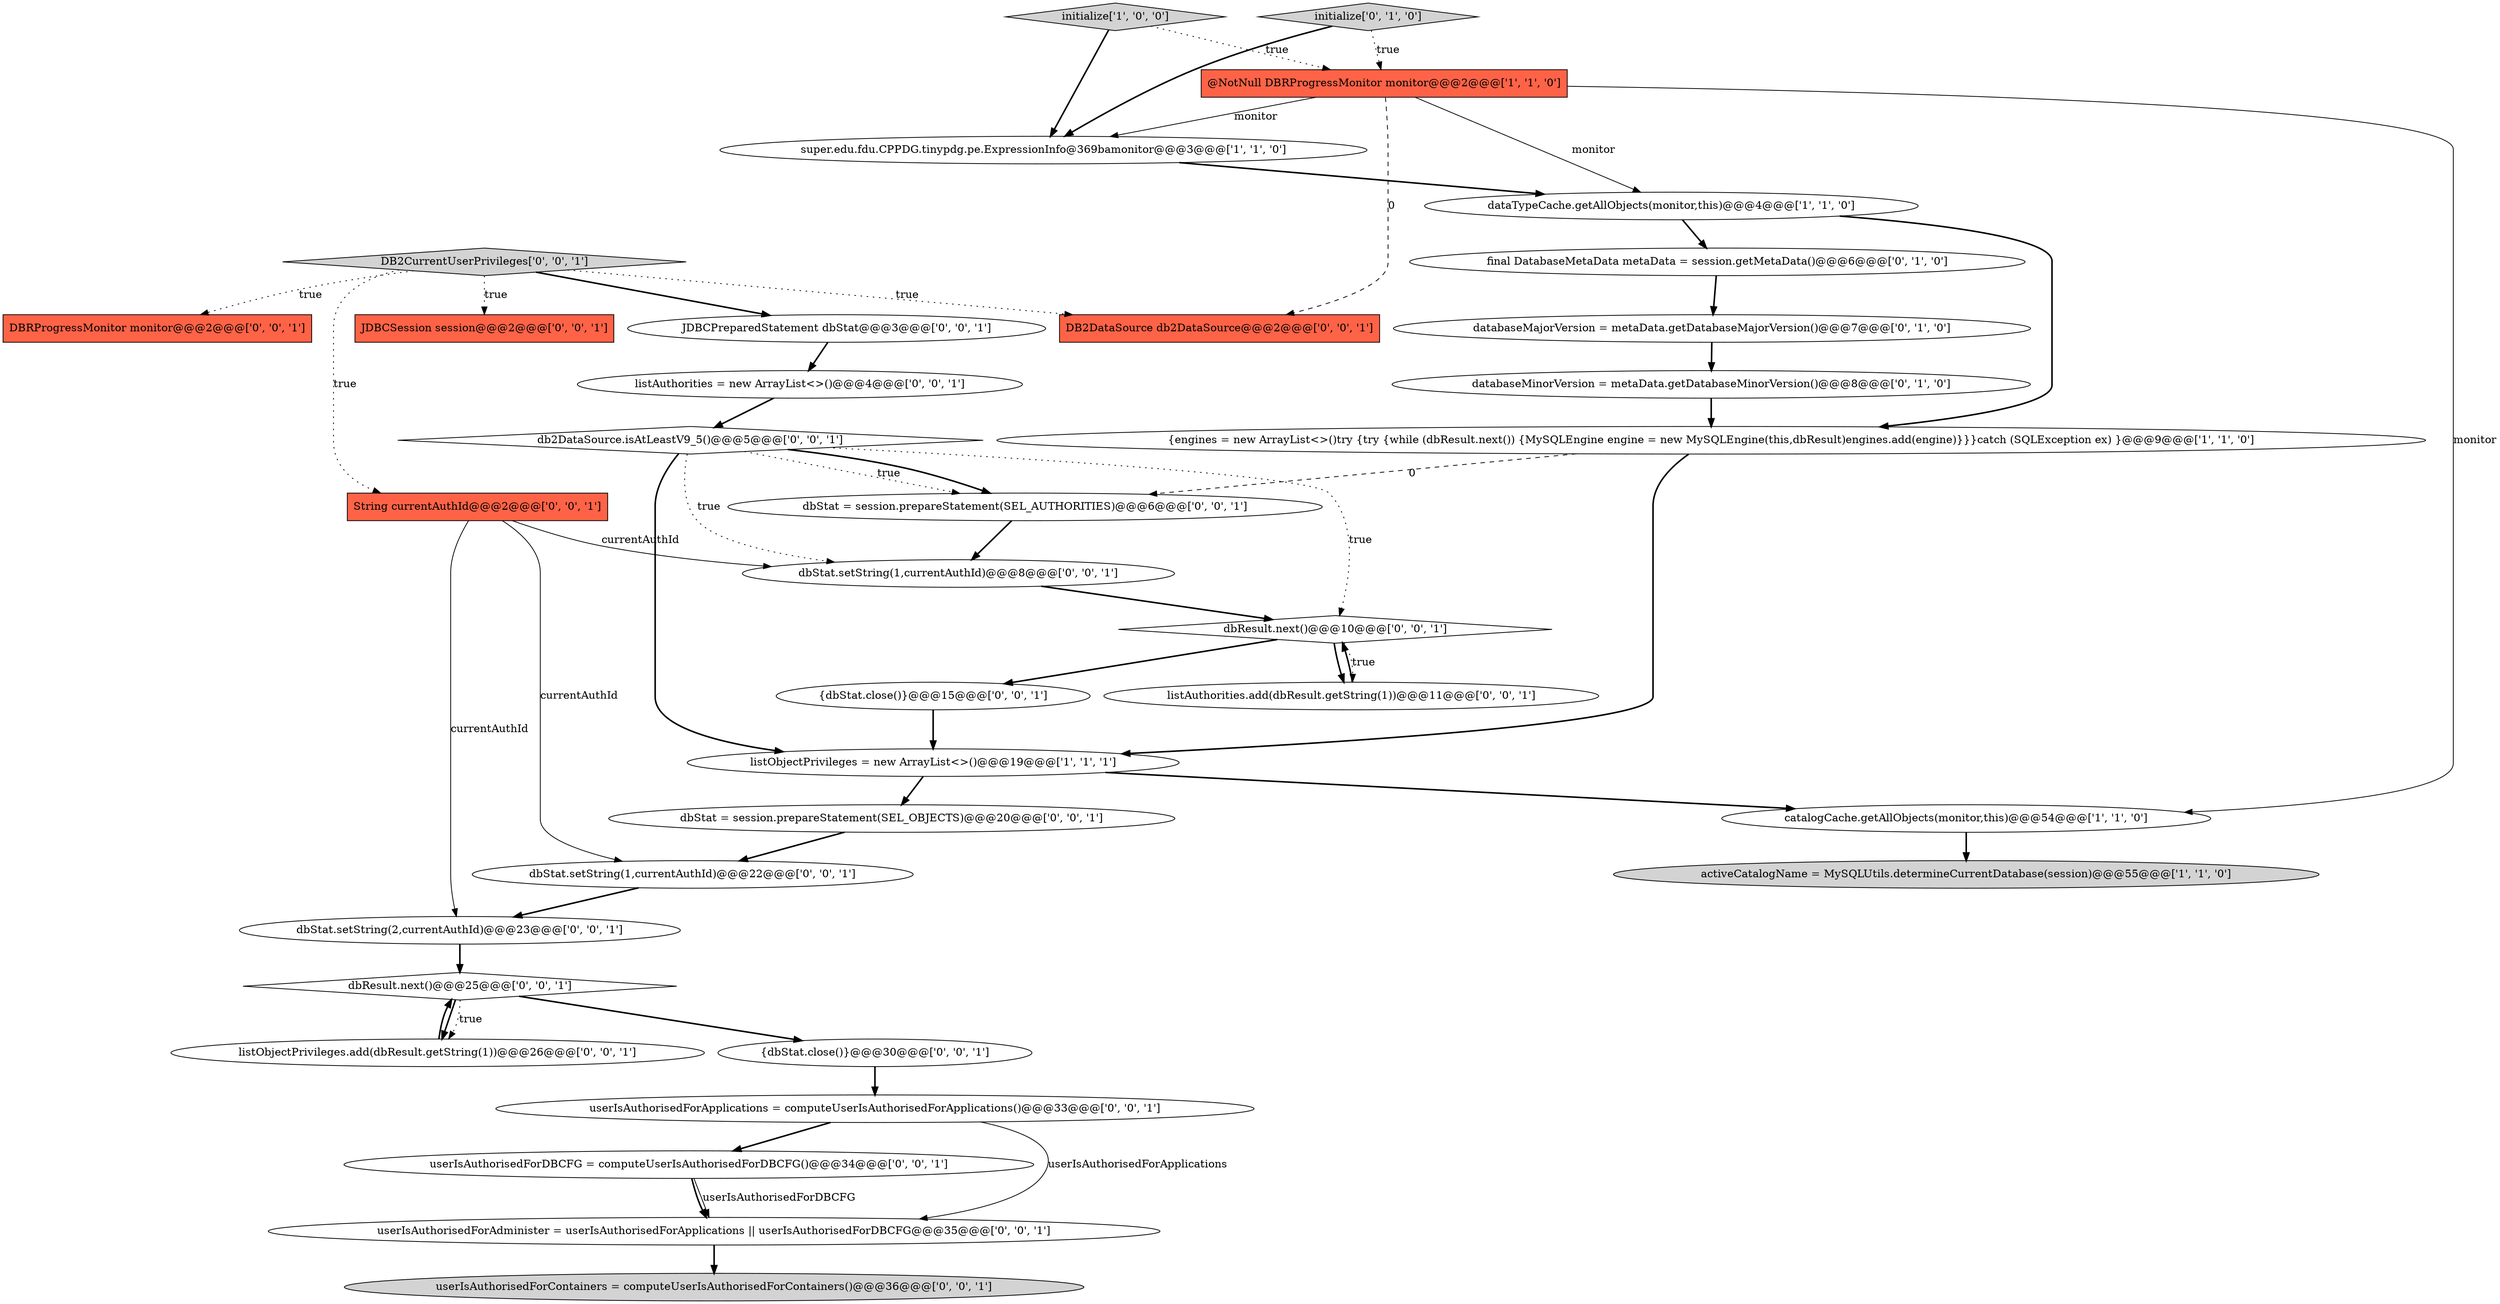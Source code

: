digraph {
19 [style = filled, label = "DBRProgressMonitor monitor@@@2@@@['0', '0', '1']", fillcolor = tomato, shape = box image = "AAA0AAABBB3BBB"];
23 [style = filled, label = "dbStat.setString(1,currentAuthId)@@@22@@@['0', '0', '1']", fillcolor = white, shape = ellipse image = "AAA0AAABBB3BBB"];
12 [style = filled, label = "{dbStat.close()}@@@15@@@['0', '0', '1']", fillcolor = white, shape = ellipse image = "AAA0AAABBB3BBB"];
18 [style = filled, label = "DB2CurrentUserPrivileges['0', '0', '1']", fillcolor = lightgray, shape = diamond image = "AAA0AAABBB3BBB"];
20 [style = filled, label = "dbStat = session.prepareStatement(SEL_AUTHORITIES)@@@6@@@['0', '0', '1']", fillcolor = white, shape = ellipse image = "AAA0AAABBB3BBB"];
16 [style = filled, label = "String currentAuthId@@@2@@@['0', '0', '1']", fillcolor = tomato, shape = box image = "AAA0AAABBB3BBB"];
10 [style = filled, label = "databaseMinorVersion = metaData.getDatabaseMinorVersion()@@@8@@@['0', '1', '0']", fillcolor = white, shape = ellipse image = "AAA1AAABBB2BBB"];
15 [style = filled, label = "dbStat.setString(1,currentAuthId)@@@8@@@['0', '0', '1']", fillcolor = white, shape = ellipse image = "AAA0AAABBB3BBB"];
25 [style = filled, label = "userIsAuthorisedForContainers = computeUserIsAuthorisedForContainers()@@@36@@@['0', '0', '1']", fillcolor = lightgray, shape = ellipse image = "AAA0AAABBB3BBB"];
27 [style = filled, label = "dbStat = session.prepareStatement(SEL_OBJECTS)@@@20@@@['0', '0', '1']", fillcolor = white, shape = ellipse image = "AAA0AAABBB3BBB"];
29 [style = filled, label = "JDBCPreparedStatement dbStat@@@3@@@['0', '0', '1']", fillcolor = white, shape = ellipse image = "AAA0AAABBB3BBB"];
30 [style = filled, label = "dbResult.next()@@@10@@@['0', '0', '1']", fillcolor = white, shape = diamond image = "AAA0AAABBB3BBB"];
17 [style = filled, label = "JDBCSession session@@@2@@@['0', '0', '1']", fillcolor = tomato, shape = box image = "AAA0AAABBB3BBB"];
0 [style = filled, label = "listObjectPrivileges = new ArrayList<>()@@@19@@@['1', '1', '1']", fillcolor = white, shape = ellipse image = "AAA0AAABBB1BBB"];
13 [style = filled, label = "listObjectPrivileges.add(dbResult.getString(1))@@@26@@@['0', '0', '1']", fillcolor = white, shape = ellipse image = "AAA0AAABBB3BBB"];
21 [style = filled, label = "userIsAuthorisedForApplications = computeUserIsAuthorisedForApplications()@@@33@@@['0', '0', '1']", fillcolor = white, shape = ellipse image = "AAA0AAABBB3BBB"];
3 [style = filled, label = "@NotNull DBRProgressMonitor monitor@@@2@@@['1', '1', '0']", fillcolor = tomato, shape = box image = "AAA0AAABBB1BBB"];
5 [style = filled, label = "{engines = new ArrayList<>()try {try {while (dbResult.next()) {MySQLEngine engine = new MySQLEngine(this,dbResult)engines.add(engine)}}}catch (SQLException ex) }@@@9@@@['1', '1', '0']", fillcolor = white, shape = ellipse image = "AAA0AAABBB1BBB"];
24 [style = filled, label = "userIsAuthorisedForDBCFG = computeUserIsAuthorisedForDBCFG()@@@34@@@['0', '0', '1']", fillcolor = white, shape = ellipse image = "AAA0AAABBB3BBB"];
28 [style = filled, label = "listAuthorities.add(dbResult.getString(1))@@@11@@@['0', '0', '1']", fillcolor = white, shape = ellipse image = "AAA0AAABBB3BBB"];
4 [style = filled, label = "dataTypeCache.getAllObjects(monitor,this)@@@4@@@['1', '1', '0']", fillcolor = white, shape = ellipse image = "AAA0AAABBB1BBB"];
32 [style = filled, label = "dbResult.next()@@@25@@@['0', '0', '1']", fillcolor = white, shape = diamond image = "AAA0AAABBB3BBB"];
1 [style = filled, label = "initialize['1', '0', '0']", fillcolor = lightgray, shape = diamond image = "AAA0AAABBB1BBB"];
14 [style = filled, label = "db2DataSource.isAtLeastV9_5()@@@5@@@['0', '0', '1']", fillcolor = white, shape = diamond image = "AAA0AAABBB3BBB"];
7 [style = filled, label = "super.edu.fdu.CPPDG.tinypdg.pe.ExpressionInfo@369bamonitor@@@3@@@['1', '1', '0']", fillcolor = white, shape = ellipse image = "AAA0AAABBB1BBB"];
2 [style = filled, label = "catalogCache.getAllObjects(monitor,this)@@@54@@@['1', '1', '0']", fillcolor = white, shape = ellipse image = "AAA0AAABBB1BBB"];
22 [style = filled, label = "dbStat.setString(2,currentAuthId)@@@23@@@['0', '0', '1']", fillcolor = white, shape = ellipse image = "AAA0AAABBB3BBB"];
9 [style = filled, label = "initialize['0', '1', '0']", fillcolor = lightgray, shape = diamond image = "AAA0AAABBB2BBB"];
33 [style = filled, label = "listAuthorities = new ArrayList<>()@@@4@@@['0', '0', '1']", fillcolor = white, shape = ellipse image = "AAA0AAABBB3BBB"];
6 [style = filled, label = "activeCatalogName = MySQLUtils.determineCurrentDatabase(session)@@@55@@@['1', '1', '0']", fillcolor = lightgray, shape = ellipse image = "AAA0AAABBB1BBB"];
34 [style = filled, label = "userIsAuthorisedForAdminister = userIsAuthorisedForApplications || userIsAuthorisedForDBCFG@@@35@@@['0', '0', '1']", fillcolor = white, shape = ellipse image = "AAA0AAABBB3BBB"];
31 [style = filled, label = "{dbStat.close()}@@@30@@@['0', '0', '1']", fillcolor = white, shape = ellipse image = "AAA0AAABBB3BBB"];
8 [style = filled, label = "final DatabaseMetaData metaData = session.getMetaData()@@@6@@@['0', '1', '0']", fillcolor = white, shape = ellipse image = "AAA1AAABBB2BBB"];
26 [style = filled, label = "DB2DataSource db2DataSource@@@2@@@['0', '0', '1']", fillcolor = tomato, shape = box image = "AAA0AAABBB3BBB"];
11 [style = filled, label = "databaseMajorVersion = metaData.getDatabaseMajorVersion()@@@7@@@['0', '1', '0']", fillcolor = white, shape = ellipse image = "AAA1AAABBB2BBB"];
31->21 [style = bold, label=""];
28->30 [style = bold, label=""];
12->0 [style = bold, label=""];
15->30 [style = bold, label=""];
23->22 [style = bold, label=""];
32->13 [style = bold, label=""];
30->28 [style = dotted, label="true"];
24->34 [style = bold, label=""];
21->34 [style = solid, label="userIsAuthorisedForApplications"];
16->15 [style = solid, label="currentAuthId"];
4->5 [style = bold, label=""];
20->15 [style = bold, label=""];
27->23 [style = bold, label=""];
16->22 [style = solid, label="currentAuthId"];
3->2 [style = solid, label="monitor"];
4->8 [style = bold, label=""];
14->0 [style = bold, label=""];
3->26 [style = dashed, label="0"];
21->24 [style = bold, label=""];
24->34 [style = solid, label="userIsAuthorisedForDBCFG"];
3->4 [style = solid, label="monitor"];
22->32 [style = bold, label=""];
32->13 [style = dotted, label="true"];
18->16 [style = dotted, label="true"];
8->11 [style = bold, label=""];
0->27 [style = bold, label=""];
5->0 [style = bold, label=""];
1->3 [style = dotted, label="true"];
11->10 [style = bold, label=""];
18->17 [style = dotted, label="true"];
14->15 [style = dotted, label="true"];
7->4 [style = bold, label=""];
32->31 [style = bold, label=""];
30->12 [style = bold, label=""];
5->20 [style = dashed, label="0"];
18->19 [style = dotted, label="true"];
14->20 [style = dotted, label="true"];
33->14 [style = bold, label=""];
2->6 [style = bold, label=""];
30->28 [style = bold, label=""];
9->3 [style = dotted, label="true"];
0->2 [style = bold, label=""];
1->7 [style = bold, label=""];
34->25 [style = bold, label=""];
13->32 [style = bold, label=""];
3->7 [style = solid, label="monitor"];
16->23 [style = solid, label="currentAuthId"];
18->26 [style = dotted, label="true"];
29->33 [style = bold, label=""];
10->5 [style = bold, label=""];
18->29 [style = bold, label=""];
14->20 [style = bold, label=""];
14->30 [style = dotted, label="true"];
9->7 [style = bold, label=""];
}
